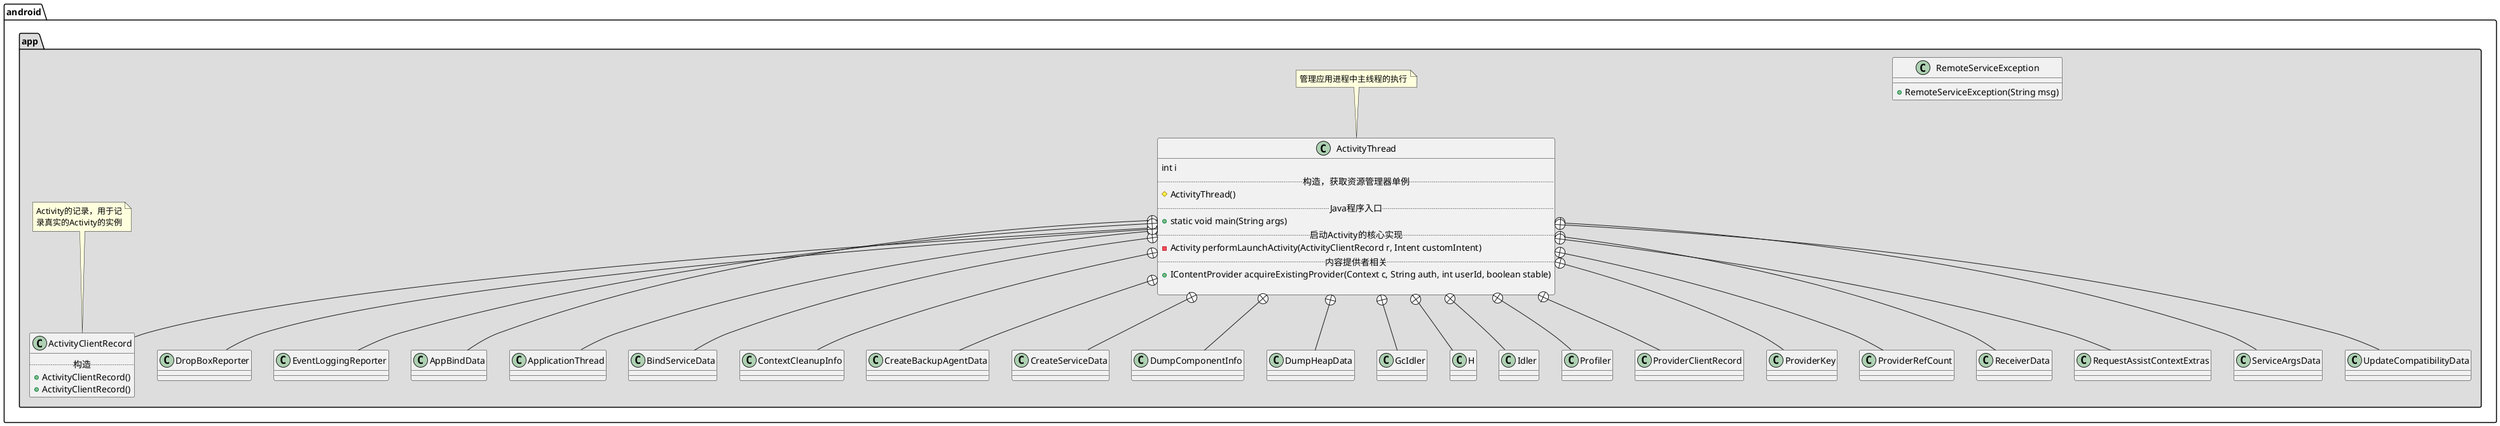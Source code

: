 @startuml
'
'abstract class AbstractList
'abstract AbstractCollection
'interface List
'interface Collection
'
'List <|-- AbstractList
'Collection <|-- AbstractCollection
'
'Collection <|- List
'AbstractCollection <|- AbstractList
'AbstractList <|-- ArrayList
'
'class ArrayList {
'Object[] elementData
'size()
'}
'
'enum TimeUnit {
'DAYS
'HOURS
'MINUTES
'}
package android.app  #DDDDDD{
class ActivityThread{
int i
.. 构造，获取资源管理器单例 ..
# ActivityThread()
.. Java程序入口 ..
+ static void main(String args)
.. 启动Activity的核心实现 ..
- Activity performLaunchActivity(ActivityClientRecord r, Intent customIntent)
.. 内容提供者相关 ..
+ IContentProvider acquireExistingProvider(Context c, String auth, int userId, boolean stable)

}
class ActivityClientRecord{
.. 构造 ..
+ ActivityClientRecord()
+ ActivityClientRecord()
}

class DropBoxReporter{
}

class EventLoggingReporter{
}

class RemoteServiceException{
+ RemoteServiceException(String msg)
}

class AppBindData{
}

class ApplicationThread{
}

class BindServiceData{
}

class ContextCleanupInfo{
}

class CreateBackupAgentData{
}

class CreateServiceData{
}

class DumpComponentInfo{
}

class DumpHeapData{
}

class GcIdler{
}

class H{
}

class Idler{
}

class Profiler{
}

class ProviderClientRecord{
}

class ProviderKey{
}

class ProviderRefCount{
}

class ReceiverData{
}

class RequestAssistContextExtras{
}

class ServiceArgsData{
}

class UpdateCompatibilityData{
}

' ------ 类的关系 ------
ActivityThread +-- ActivityClientRecord
ActivityThread +-- AppBindData
ActivityThread +-- ApplicationThread
ActivityThread +-- BindServiceData
ActivityThread +-- ContextCleanupInfo
ActivityThread +-- CreateBackupAgentData
ActivityThread +-- CreateServiceData
ActivityThread +-- DumpComponentInfo
ActivityThread +-- DumpHeapData
ActivityThread +-- DropBoxReporter
ActivityThread +-- EventLoggingReporter
ActivityThread +-- GcIdler
ActivityThread +-- H
ActivityThread +-- Idler
ActivityThread +-- Profiler
ActivityThread +-- ProviderClientRecord
ActivityThread +-- ProviderKey
ActivityThread +-- ProviderRefCount
ActivityThread +-- ReceiverData
ActivityThread +-- RequestAssistContextExtras
ActivityThread +-- ServiceArgsData
ActivityThread +-- UpdateCompatibilityData



' ------ 类的注解 ------
note top of ActivityThread: 管理应用进程中主线程的执行
note top of ActivityClientRecord: Activity的记录，用于记\n录真实的Activity的实例
}

@enduml